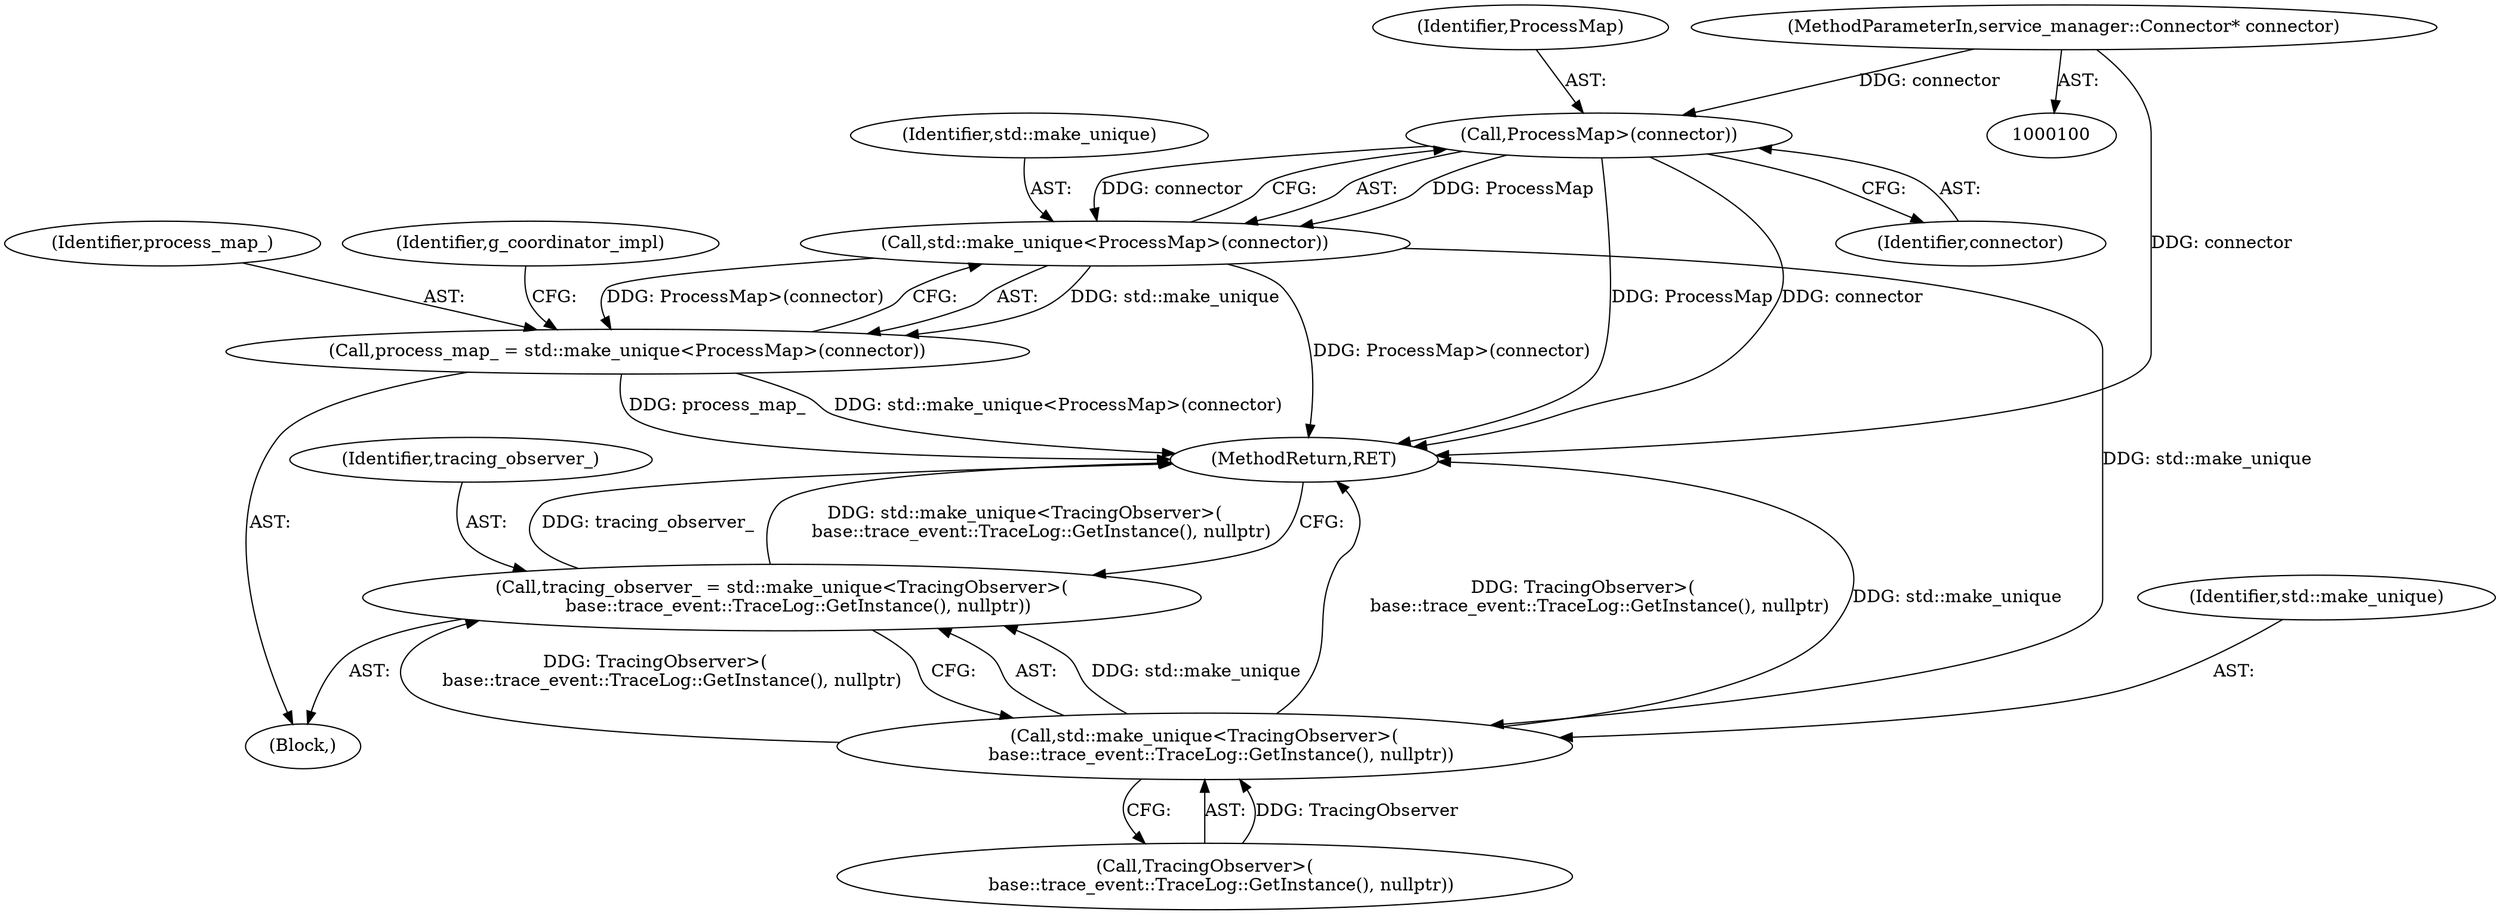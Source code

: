 digraph "0_Chrome_fa76a9f7ef6a028f83f97c181b150ecfd2b13be1@pointer" {
"1000101" [label="(MethodParameterIn,service_manager::Connector* connector)"];
"1000107" [label="(Call,ProcessMap>(connector))"];
"1000105" [label="(Call,std::make_unique<ProcessMap>(connector))"];
"1000103" [label="(Call,process_map_ = std::make_unique<ProcessMap>(connector))"];
"1000120" [label="(Call,std::make_unique<TracingObserver>(\n      base::trace_event::TraceLog::GetInstance(), nullptr))"];
"1000118" [label="(Call,tracing_observer_ = std::make_unique<TracingObserver>(\n      base::trace_event::TraceLog::GetInstance(), nullptr))"];
"1000108" [label="(Identifier,ProcessMap)"];
"1000118" [label="(Call,tracing_observer_ = std::make_unique<TracingObserver>(\n      base::trace_event::TraceLog::GetInstance(), nullptr))"];
"1000122" [label="(Call,TracingObserver>(\n      base::trace_event::TraceLog::GetInstance(), nullptr))"];
"1000121" [label="(Identifier,std::make_unique)"];
"1000127" [label="(MethodReturn,RET)"];
"1000103" [label="(Call,process_map_ = std::make_unique<ProcessMap>(connector))"];
"1000105" [label="(Call,std::make_unique<ProcessMap>(connector))"];
"1000109" [label="(Identifier,connector)"];
"1000104" [label="(Identifier,process_map_)"];
"1000112" [label="(Identifier,g_coordinator_impl)"];
"1000102" [label="(Block,)"];
"1000119" [label="(Identifier,tracing_observer_)"];
"1000101" [label="(MethodParameterIn,service_manager::Connector* connector)"];
"1000107" [label="(Call,ProcessMap>(connector))"];
"1000106" [label="(Identifier,std::make_unique)"];
"1000120" [label="(Call,std::make_unique<TracingObserver>(\n      base::trace_event::TraceLog::GetInstance(), nullptr))"];
"1000101" -> "1000100"  [label="AST: "];
"1000101" -> "1000127"  [label="DDG: connector"];
"1000101" -> "1000107"  [label="DDG: connector"];
"1000107" -> "1000105"  [label="AST: "];
"1000107" -> "1000109"  [label="CFG: "];
"1000108" -> "1000107"  [label="AST: "];
"1000109" -> "1000107"  [label="AST: "];
"1000105" -> "1000107"  [label="CFG: "];
"1000107" -> "1000127"  [label="DDG: ProcessMap"];
"1000107" -> "1000127"  [label="DDG: connector"];
"1000107" -> "1000105"  [label="DDG: ProcessMap"];
"1000107" -> "1000105"  [label="DDG: connector"];
"1000105" -> "1000103"  [label="AST: "];
"1000106" -> "1000105"  [label="AST: "];
"1000103" -> "1000105"  [label="CFG: "];
"1000105" -> "1000127"  [label="DDG: ProcessMap>(connector)"];
"1000105" -> "1000103"  [label="DDG: std::make_unique"];
"1000105" -> "1000103"  [label="DDG: ProcessMap>(connector)"];
"1000105" -> "1000120"  [label="DDG: std::make_unique"];
"1000103" -> "1000102"  [label="AST: "];
"1000104" -> "1000103"  [label="AST: "];
"1000112" -> "1000103"  [label="CFG: "];
"1000103" -> "1000127"  [label="DDG: process_map_"];
"1000103" -> "1000127"  [label="DDG: std::make_unique<ProcessMap>(connector)"];
"1000120" -> "1000118"  [label="AST: "];
"1000120" -> "1000122"  [label="CFG: "];
"1000121" -> "1000120"  [label="AST: "];
"1000122" -> "1000120"  [label="AST: "];
"1000118" -> "1000120"  [label="CFG: "];
"1000120" -> "1000127"  [label="DDG: TracingObserver>(\n      base::trace_event::TraceLog::GetInstance(), nullptr)"];
"1000120" -> "1000127"  [label="DDG: std::make_unique"];
"1000120" -> "1000118"  [label="DDG: std::make_unique"];
"1000120" -> "1000118"  [label="DDG: TracingObserver>(\n      base::trace_event::TraceLog::GetInstance(), nullptr)"];
"1000122" -> "1000120"  [label="DDG: TracingObserver"];
"1000118" -> "1000102"  [label="AST: "];
"1000119" -> "1000118"  [label="AST: "];
"1000127" -> "1000118"  [label="CFG: "];
"1000118" -> "1000127"  [label="DDG: tracing_observer_"];
"1000118" -> "1000127"  [label="DDG: std::make_unique<TracingObserver>(\n      base::trace_event::TraceLog::GetInstance(), nullptr)"];
}

